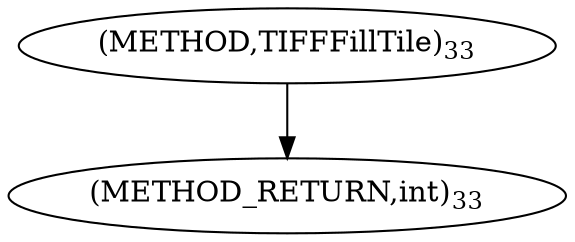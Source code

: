 digraph "TIFFFillTile" {  
"73941" [label = <(METHOD,TIFFFillTile)<SUB>33</SUB>> ]
"73944" [label = <(METHOD_RETURN,int)<SUB>33</SUB>> ]
  "73941" -> "73944" 
}

